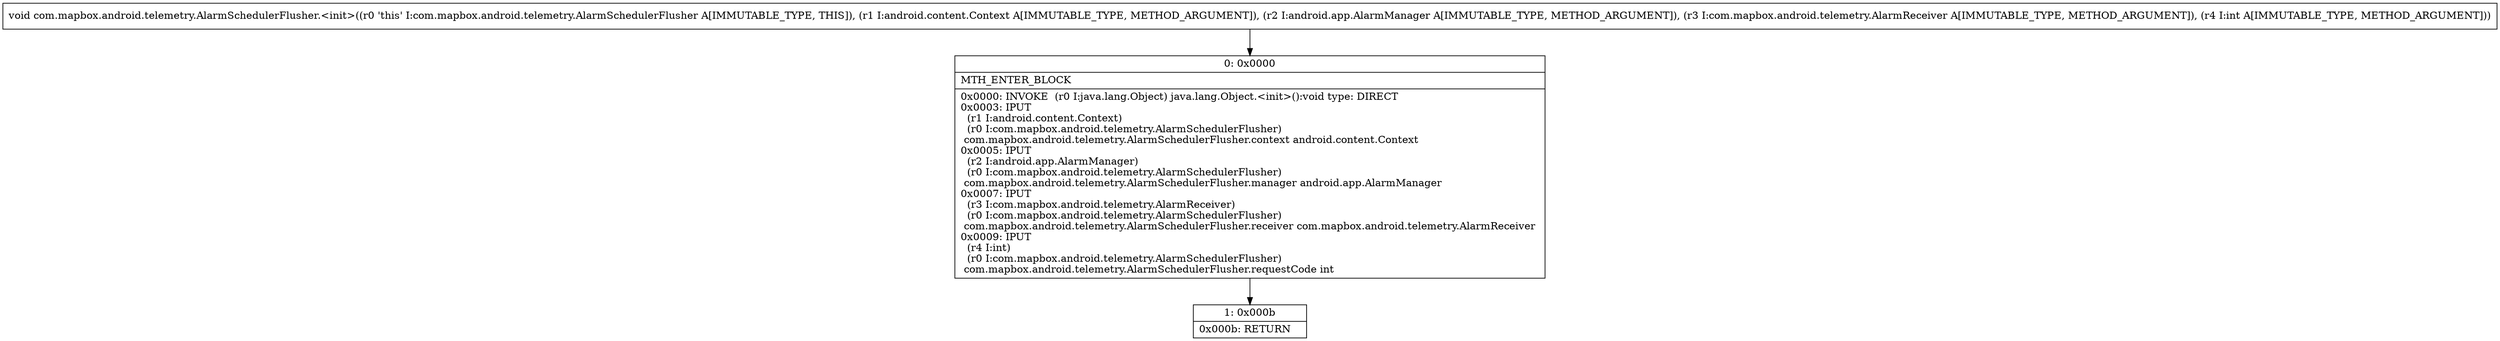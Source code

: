 digraph "CFG forcom.mapbox.android.telemetry.AlarmSchedulerFlusher.\<init\>(Landroid\/content\/Context;Landroid\/app\/AlarmManager;Lcom\/mapbox\/android\/telemetry\/AlarmReceiver;I)V" {
Node_0 [shape=record,label="{0\:\ 0x0000|MTH_ENTER_BLOCK\l|0x0000: INVOKE  (r0 I:java.lang.Object) java.lang.Object.\<init\>():void type: DIRECT \l0x0003: IPUT  \l  (r1 I:android.content.Context)\l  (r0 I:com.mapbox.android.telemetry.AlarmSchedulerFlusher)\l com.mapbox.android.telemetry.AlarmSchedulerFlusher.context android.content.Context \l0x0005: IPUT  \l  (r2 I:android.app.AlarmManager)\l  (r0 I:com.mapbox.android.telemetry.AlarmSchedulerFlusher)\l com.mapbox.android.telemetry.AlarmSchedulerFlusher.manager android.app.AlarmManager \l0x0007: IPUT  \l  (r3 I:com.mapbox.android.telemetry.AlarmReceiver)\l  (r0 I:com.mapbox.android.telemetry.AlarmSchedulerFlusher)\l com.mapbox.android.telemetry.AlarmSchedulerFlusher.receiver com.mapbox.android.telemetry.AlarmReceiver \l0x0009: IPUT  \l  (r4 I:int)\l  (r0 I:com.mapbox.android.telemetry.AlarmSchedulerFlusher)\l com.mapbox.android.telemetry.AlarmSchedulerFlusher.requestCode int \l}"];
Node_1 [shape=record,label="{1\:\ 0x000b|0x000b: RETURN   \l}"];
MethodNode[shape=record,label="{void com.mapbox.android.telemetry.AlarmSchedulerFlusher.\<init\>((r0 'this' I:com.mapbox.android.telemetry.AlarmSchedulerFlusher A[IMMUTABLE_TYPE, THIS]), (r1 I:android.content.Context A[IMMUTABLE_TYPE, METHOD_ARGUMENT]), (r2 I:android.app.AlarmManager A[IMMUTABLE_TYPE, METHOD_ARGUMENT]), (r3 I:com.mapbox.android.telemetry.AlarmReceiver A[IMMUTABLE_TYPE, METHOD_ARGUMENT]), (r4 I:int A[IMMUTABLE_TYPE, METHOD_ARGUMENT])) }"];
MethodNode -> Node_0;
Node_0 -> Node_1;
}

